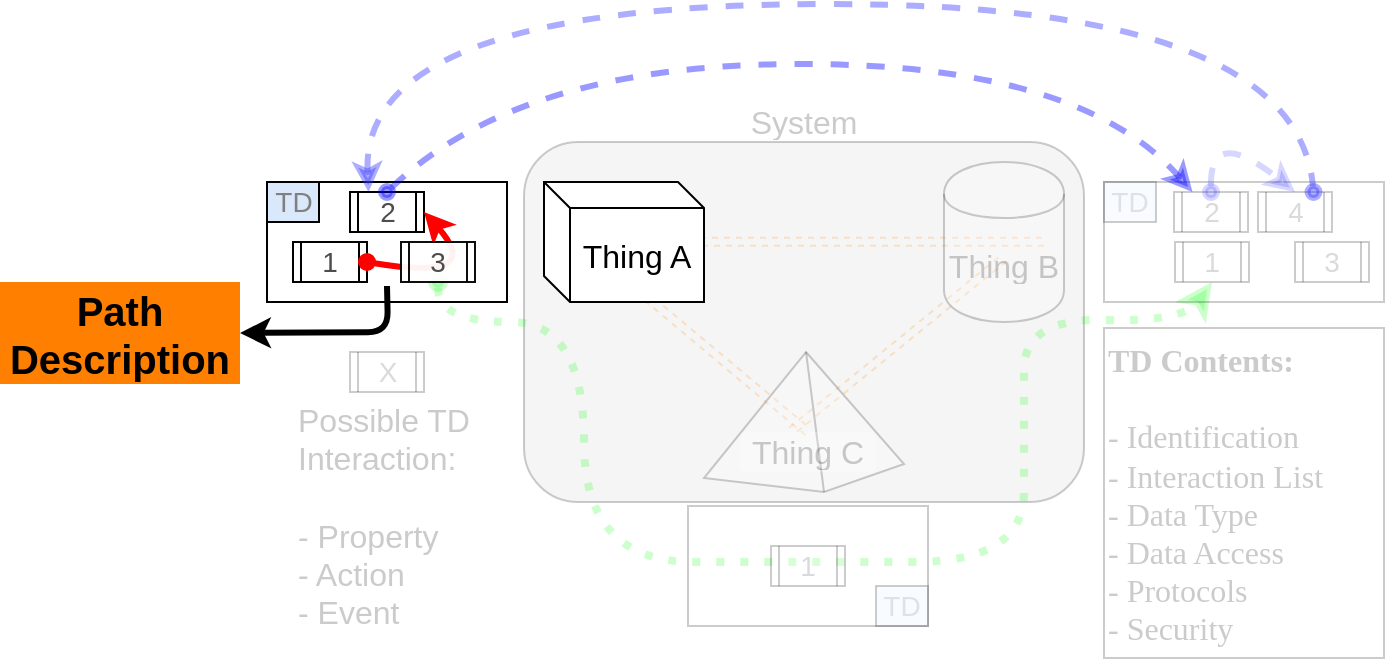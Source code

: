 <mxfile userAgent="Mozilla/5.0 (X11; Linux x86_64) AppleWebKit/537.36 (KHTML, like Gecko) draw.io/6.8.0 Chrome/59.0.307.115 Electron/1.8.6 Safari/537.36" version="9.1.2" editor="www.draw.io" type="device"><diagram id="fff8287a-3aae-7ce4-7255-13b6f128ee0f" name="Page-1"><mxGraphModel dx="1260" dy="523" grid="1" gridSize="10" guides="1" tooltips="1" connect="1" arrows="1" fold="1" page="0" pageScale="1" pageWidth="565" pageHeight="380" background="#ffffff" math="0" shadow="0"><root><mxCell id="0"/><mxCell id="1" parent="0"/><mxCell id="8" value="" style="rounded=1;whiteSpace=wrap;html=1;shadow=0;strokeColor=#000000;strokeWidth=1;fillColor=#CCCCCC;fontSize=14;fontColor=#3333FF;align=center;opacity=20;" parent="1" vertex="1"><mxGeometry x="132" y="119" width="280" height="180" as="geometry"/></mxCell><mxCell id="10" value="" style="endArrow=none;dashed=1;html=1;strokeColor=#FF8000;fontSize=14;fontColor=#3333FF;entryX=0.5;entryY=0.8;shape=link;entryPerimeter=0;exitX=0.5;exitY=0;opacity=20;textOpacity=20;" parent="1" source="27" target="2" edge="1"><mxGeometry width="50" height="50" relative="1" as="geometry"><mxPoint x="254" y="245" as="sourcePoint"/><mxPoint x="199.922" y="201.019" as="targetPoint"/></mxGeometry></mxCell><mxCell id="14" value="" style="endArrow=none;dashed=1;html=1;strokeColor=#FF8000;fontSize=14;fontColor=#000000;entryX=0.5;entryY=0.6;entryPerimeter=0;shape=link;exitX=0.379;exitY=-0.027;exitPerimeter=0;opacity=20;textOpacity=20;" parent="1" source="27" target="3" edge="1"><mxGeometry width="50" height="50" relative="1" as="geometry"><mxPoint x="292" y="244" as="sourcePoint"/><mxPoint x="342" y="204" as="targetPoint"/></mxGeometry></mxCell><mxCell id="9" value="" style="endArrow=none;dashed=1;html=1;strokeColor=#FF8000;fontSize=14;fontColor=#3333FF;entryX=0.833;entryY=0.499;exitX=0.375;exitY=0.499;shape=link;exitPerimeter=0;entryPerimeter=0;opacity=20;" parent="1" source="2" target="3" edge="1"><mxGeometry width="50" height="50" relative="1" as="geometry"><mxPoint x="223.922" y="168.922" as="sourcePoint"/><mxPoint x="343.922" y="168.922" as="targetPoint"/></mxGeometry></mxCell><mxCell id="17" value="" style="rounded=0;whiteSpace=wrap;html=1;shadow=0;strokeColor=#000000;strokeWidth=1;fillColor=none;fontSize=14;fontColor=#000000;align=center;" parent="1" vertex="1"><mxGeometry x="3.5" y="139" width="120" height="60" as="geometry"/></mxCell><mxCell id="42" value="" style="curved=1;endArrow=classic;html=1;strokeColor=#00FF00;fontSize=14;fontColor=#000000;entryX=0.5;entryY=1;exitX=0.5;exitY=1;dashed=1;dashPattern=1 2;strokeWidth=4;startArrow=oval;startFill=1;opacity=20;" parent="1" source="21" target="35" edge="1"><mxGeometry width="50" height="50" relative="1" as="geometry"><mxPoint x="74.714" y="189.143" as="sourcePoint"/><mxPoint x="497.571" y="189.143" as="targetPoint"/><Array as="points"><mxPoint x="89" y="209"/><mxPoint x="162" y="209"/><mxPoint x="162" y="329"/><mxPoint x="272" y="329"/><mxPoint x="382" y="329"/><mxPoint x="382" y="259"/><mxPoint x="382" y="207"/><mxPoint x="462" y="209"/></Array></mxGeometry></mxCell><mxCell id="2" value="&lt;font color=&quot;#000000&quot; style=&quot;font-size: 16px;&quot;&gt;Thing A&lt;/font&gt;" style="shape=cube;whiteSpace=wrap;html=1;boundedLbl=1;shadow=0;strokeColor=#000000;strokeWidth=1;fillColor=#ffffff;fontSize=16;fontColor=#3333FF;align=center;size=13;" parent="1" vertex="1"><mxGeometry x="142" y="139" width="80" height="60" as="geometry"/></mxCell><mxCell id="3" value="&lt;font color=&quot;#000000&quot; style=&quot;font-size: 16px;&quot;&gt;Thing B&lt;/font&gt;" style="shape=cylinder;whiteSpace=wrap;html=1;boundedLbl=1;shadow=0;strokeColor=#000000;strokeWidth=1;fillColor=#ffffff;fontSize=16;fontColor=#3333FF;align=center;opacity=20;textOpacity=20;" parent="1" vertex="1"><mxGeometry x="342" y="129" width="60" height="80" as="geometry"/></mxCell><mxCell id="5" value="" style="verticalLabelPosition=bottom;verticalAlign=top;html=1;shape=mxgraph.basic.pyramid;dx1=0.51;dx2=0.6;dy1=0.9;dy2=0.8;shadow=0;strokeColor=#000000;strokeWidth=1;fillColor=#ffffff;fontSize=14;fontColor=#3333FF;align=center;opacity=20;textOpacity=20;" parent="1" vertex="1"><mxGeometry x="222" y="224" width="100" height="70" as="geometry"/></mxCell><mxCell id="16" value="TD" style="text;html=1;strokeColor=#000000;fillColor=#dae8fc;align=center;verticalAlign=middle;whiteSpace=wrap;rounded=0;shadow=0;fontSize=14;fontColor=#808080;" parent="1" vertex="1"><mxGeometry x="3.5" y="139" width="26" height="20" as="geometry"/></mxCell><mxCell id="19" value="1" style="shape=process;whiteSpace=wrap;html=1;shadow=0;strokeColor=#000000;strokeWidth=1;fillColor=none;fontSize=14;fontColor=#4D4D4D;align=center;" parent="1" vertex="1"><mxGeometry x="16.5" y="169" width="37" height="20" as="geometry"/></mxCell><mxCell id="20" value="2" style="shape=process;whiteSpace=wrap;html=1;shadow=0;strokeColor=#000000;strokeWidth=1;fillColor=none;fontSize=14;fontColor=#4D4D4D;align=center;" parent="1" vertex="1"><mxGeometry x="45" y="144" width="37" height="20" as="geometry"/></mxCell><mxCell id="24" value="X" style="shape=process;whiteSpace=wrap;html=1;shadow=0;strokeColor=#000000;strokeWidth=1;fillColor=none;fontSize=14;fontColor=#4D4D4D;align=center;textOpacity=20;opacity=20;" parent="1" vertex="1"><mxGeometry x="45" y="224" width="37" height="20" as="geometry"/></mxCell><mxCell id="26" value="&lt;font style=&quot;font-size: 16px;&quot;&gt;&lt;span style=&quot;font-size: 16px;&quot;&gt;Possible TD Interaction:&lt;/span&gt;&lt;br style=&quot;font-size: 16px;&quot;&gt;&lt;font style=&quot;font-size: 16px;&quot; color=&quot;#ffffff&quot;&gt;asda&lt;/font&gt;&lt;br style=&quot;font-size: 16px;&quot;&gt;&lt;span style=&quot;font-size: 16px;&quot;&gt;- Property&lt;/span&gt;&lt;br style=&quot;font-size: 16px;&quot;&gt;&lt;span style=&quot;font-size: 16px;&quot;&gt;- Action&lt;/span&gt;&lt;br style=&quot;font-size: 16px;&quot;&gt;&lt;span style=&quot;font-size: 16px;&quot;&gt;- Event&lt;/span&gt;&lt;/font&gt;&lt;br style=&quot;font-size: 16px;&quot;&gt;" style="text;html=1;strokeColor=none;fillColor=none;align=left;verticalAlign=middle;whiteSpace=wrap;rounded=0;shadow=0;fontSize=16;fontColor=#000000;textOpacity=20;opacity=20;" parent="1" vertex="1"><mxGeometry x="16.5" y="251" width="120" height="110" as="geometry"/></mxCell><mxCell id="27" value="Thing C" style="text;html=1;strokeColor=none;fillColor=#ffffff;align=center;verticalAlign=middle;whiteSpace=wrap;rounded=1;shadow=0;fontSize=16;fontColor=#000000;opacity=20;textOpacity=20;" parent="1" vertex="1"><mxGeometry x="240" y="264" width="68" height="20" as="geometry"/></mxCell><mxCell id="28" value="" style="rounded=0;whiteSpace=wrap;html=1;shadow=0;strokeColor=#000000;strokeWidth=1;fillColor=none;fontSize=14;fontColor=#000000;align=center;opacity=20;textOpacity=20;" parent="1" vertex="1"><mxGeometry x="214" y="301" width="120" height="60" as="geometry"/></mxCell><mxCell id="29" value="TD" style="text;html=1;strokeColor=#000000;fillColor=#dae8fc;align=center;verticalAlign=middle;whiteSpace=wrap;rounded=0;shadow=0;fontSize=14;fontColor=#808080;opacity=20;textOpacity=20;" parent="1" vertex="1"><mxGeometry x="308" y="341" width="26" height="20" as="geometry"/></mxCell><mxCell id="30" value="1" style="shape=process;whiteSpace=wrap;html=1;shadow=0;strokeColor=#000000;strokeWidth=1;fillColor=#ffffff;fontSize=14;fontColor=#4D4D4D;align=center;opacity=20;textOpacity=20;" parent="1" vertex="1"><mxGeometry x="255.5" y="321" width="37" height="20" as="geometry"/></mxCell><mxCell id="33" value="" style="rounded=0;whiteSpace=wrap;html=1;shadow=0;strokeColor=#000000;strokeWidth=1;fillColor=none;fontSize=14;fontColor=#000000;align=center;opacity=20;textOpacity=20;" parent="1" vertex="1"><mxGeometry x="422" y="139" width="140" height="60" as="geometry"/></mxCell><mxCell id="34" value="TD" style="text;html=1;strokeColor=#000000;fillColor=#dae8fc;align=center;verticalAlign=middle;whiteSpace=wrap;rounded=0;shadow=0;fontSize=14;fontColor=#808080;opacity=20;textOpacity=20;" parent="1" vertex="1"><mxGeometry x="422" y="139" width="26" height="20" as="geometry"/></mxCell><mxCell id="35" value="1" style="shape=process;whiteSpace=wrap;html=1;shadow=0;strokeColor=#000000;strokeWidth=1;fillColor=none;fontSize=14;fontColor=#4D4D4D;align=center;opacity=20;textOpacity=20;" parent="1" vertex="1"><mxGeometry x="457.5" y="169" width="37" height="20" as="geometry"/></mxCell><mxCell id="37" value="3" style="shape=process;whiteSpace=wrap;html=1;shadow=0;strokeColor=#000000;strokeWidth=1;fillColor=none;fontSize=14;fontColor=#4D4D4D;align=center;opacity=20;textOpacity=20;" parent="1" vertex="1"><mxGeometry x="517.5" y="169" width="37" height="20" as="geometry"/></mxCell><mxCell id="36" value="2" style="shape=process;whiteSpace=wrap;html=1;shadow=0;strokeColor=#000000;strokeWidth=1;fillColor=#ffffff;fontSize=14;fontColor=#4D4D4D;align=center;opacity=20;textOpacity=20;" parent="1" vertex="1"><mxGeometry x="457" y="144" width="37" height="20" as="geometry"/></mxCell><mxCell id="38" value="4" style="shape=process;whiteSpace=wrap;html=1;shadow=0;strokeColor=#000000;strokeWidth=1;fillColor=#ffffff;fontSize=14;fontColor=#4D4D4D;align=center;opacity=20;textOpacity=20;" parent="1" vertex="1"><mxGeometry x="499" y="144" width="37" height="20" as="geometry"/></mxCell><mxCell id="45" value="" style="curved=1;endArrow=classic;html=1;strokeColor=#0000FF;fontSize=14;fontColor=#000000;exitX=0.5;exitY=0;entryX=0.25;entryY=0;dashed=1;strokeWidth=3;startArrow=oval;startFill=1;opacity=40;" parent="1" source="20" target="36" edge="1"><mxGeometry width="50" height="50" relative="1" as="geometry"><mxPoint x="52" y="119" as="sourcePoint"/><mxPoint x="102" y="69" as="targetPoint"/><Array as="points"><mxPoint x="130" y="80"/><mxPoint x="410" y="80"/></Array></mxGeometry></mxCell><mxCell id="46" value="" style="curved=1;endArrow=classic;html=1;strokeColor=#3333FF;fontSize=14;fontColor=#000000;exitX=0.5;exitY=0;entryX=0.5;entryY=0;dashed=1;strokeWidth=3;startArrow=oval;startFill=1;opacity=20;textOpacity=20;" parent="1" source="36" target="38" edge="1"><mxGeometry width="50" height="50" relative="1" as="geometry"><mxPoint x="492" y="99" as="sourcePoint"/><mxPoint x="542" y="49" as="targetPoint"/><Array as="points"><mxPoint x="475" y="110"/></Array></mxGeometry></mxCell><mxCell id="47" value="" style="curved=1;endArrow=oval;html=1;strokeColor=#3333FF;fontSize=14;fontColor=#000000;exitX=0.25;exitY=0;startArrow=classic;startFill=1;endFill=1;dashed=1;strokeWidth=3;entryX=0.75;entryY=0;opacity=40;" parent="1" source="20" target="38" edge="1"><mxGeometry width="50" height="50" relative="1" as="geometry"><mxPoint x="112" y="59" as="sourcePoint"/><mxPoint x="518" y="144" as="targetPoint"/><Array as="points"><mxPoint x="50" y="50"/><mxPoint x="518" y="50"/></Array></mxGeometry></mxCell><mxCell id="62" value="&lt;span style=&quot;font-size: 16px&quot;&gt;&lt;font face=&quot;Times New Roman&quot; style=&quot;font-size: 16px&quot;&gt;&lt;b&gt;TD Contents:&lt;br&gt;&lt;/b&gt;&lt;font color=&quot;#ffffff&quot; style=&quot;font-size: 16px&quot;&gt;asd&lt;/font&gt;&lt;br&gt;- Identification&lt;br&gt;- Interaction List&lt;br&gt;- Data Type&lt;br&gt;- Data Access&lt;br&gt;- Protocols&lt;br&gt;- Security&amp;nbsp;&lt;/font&gt;&lt;br&gt;&lt;/span&gt;" style="text;html=1;strokeColor=#000000;fillColor=none;align=left;verticalAlign=top;whiteSpace=wrap;rounded=0;shadow=0;glass=0;fontSize=14;fontColor=#000000;opacity=20;textOpacity=20;" parent="1" vertex="1"><mxGeometry x="422" y="212" width="140" height="165" as="geometry"/></mxCell><mxCell id="63" value="System" style="text;html=1;strokeColor=none;fillColor=none;align=center;verticalAlign=middle;whiteSpace=wrap;rounded=0;dashed=1;fontSize=16;opacity=20;textOpacity=20;" parent="1" vertex="1"><mxGeometry x="232" y="99" width="80" height="20" as="geometry"/></mxCell><mxCell id="39" value="" style="curved=1;endArrow=classic;html=1;strokeColor=#FF0000;fontSize=14;fontColor=#000000;entryX=1;entryY=0.5;exitX=1;exitY=0.5;endFill=1;strokeWidth=3;startArrow=oval;startFill=1;" parent="1" source="19" target="20" edge="1"><mxGeometry width="50" height="50" relative="1" as="geometry"><mxPoint x="-8.5" y="254" as="sourcePoint"/><mxPoint x="41.5" y="204" as="targetPoint"/><Array as="points"><mxPoint x="113.5" y="189"/></Array></mxGeometry></mxCell><mxCell id="21" value="3" style="shape=process;whiteSpace=wrap;html=1;shadow=0;strokeColor=#000000;strokeWidth=1;fillColor=#ffffff;fontSize=14;fontColor=#4D4D4D;align=center;opacity=95;" parent="1" vertex="1"><mxGeometry x="70.5" y="169" width="37" height="20" as="geometry"/></mxCell><mxCell id="64" value="Path Description" style="text;html=1;strokeColor=none;fillColor=#FF8000;align=center;verticalAlign=middle;whiteSpace=wrap;rounded=0;fontStyle=1;fontSize=20;" vertex="1" parent="1"><mxGeometry x="-130" y="189" width="120" height="51" as="geometry"/></mxCell><mxCell id="65" value="" style="endArrow=classic;html=1;strokeColor=#000000;strokeWidth=3;fontSize=20;entryX=1;entryY=0.5;" edge="1" parent="1" target="64"><mxGeometry width="50" height="50" relative="1" as="geometry"><mxPoint x="63.5" y="191" as="sourcePoint"/><mxPoint x="-46.5" y="251" as="targetPoint"/><Array as="points"><mxPoint x="64" y="214"/></Array></mxGeometry></mxCell></root></mxGraphModel></diagram></mxfile>